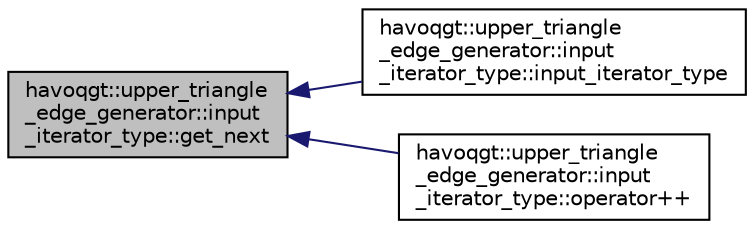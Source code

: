 digraph "havoqgt::upper_triangle_edge_generator::input_iterator_type::get_next"
{
  edge [fontname="Helvetica",fontsize="10",labelfontname="Helvetica",labelfontsize="10"];
  node [fontname="Helvetica",fontsize="10",shape=record];
  rankdir="LR";
  Node1 [label="havoqgt::upper_triangle\l_edge_generator::input\l_iterator_type::get_next",height=0.2,width=0.4,color="black", fillcolor="grey75", style="filled", fontcolor="black"];
  Node1 -> Node2 [dir="back",color="midnightblue",fontsize="10",style="solid",fontname="Helvetica"];
  Node2 [label="havoqgt::upper_triangle\l_edge_generator::input\l_iterator_type::input_iterator_type",height=0.2,width=0.4,color="black", fillcolor="white", style="filled",URL="$classhavoqgt_1_1upper__triangle__edge__generator_1_1input__iterator__type.html#ae52e297530f6d45ea7db6a77f83f9378"];
  Node1 -> Node3 [dir="back",color="midnightblue",fontsize="10",style="solid",fontname="Helvetica"];
  Node3 [label="havoqgt::upper_triangle\l_edge_generator::input\l_iterator_type::operator++",height=0.2,width=0.4,color="black", fillcolor="white", style="filled",URL="$classhavoqgt_1_1upper__triangle__edge__generator_1_1input__iterator__type.html#ac424d2606ea3f319bc670fea546d8755"];
}
